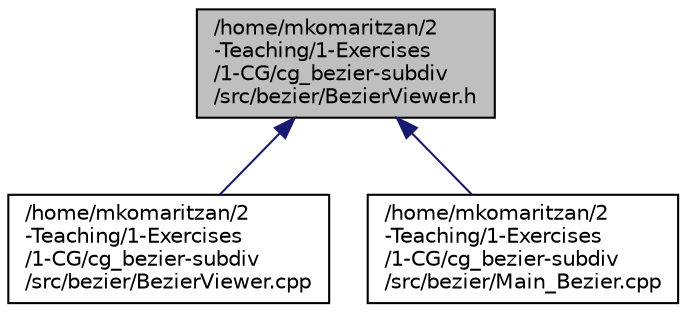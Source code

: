 digraph "/home/mkomaritzan/2-Teaching/1-Exercises/1-CG/cg_bezier-subdiv/src/bezier/BezierViewer.h"
{
  edge [fontname="Helvetica",fontsize="10",labelfontname="Helvetica",labelfontsize="10"];
  node [fontname="Helvetica",fontsize="10",shape=record];
  Node9 [label="/home/mkomaritzan/2\l-Teaching/1-Exercises\l/1-CG/cg_bezier-subdiv\l/src/bezier/BezierViewer.h",height=0.2,width=0.4,color="black", fillcolor="grey75", style="filled", fontcolor="black"];
  Node9 -> Node10 [dir="back",color="midnightblue",fontsize="10",style="solid",fontname="Helvetica"];
  Node10 [label="/home/mkomaritzan/2\l-Teaching/1-Exercises\l/1-CG/cg_bezier-subdiv\l/src/bezier/BezierViewer.cpp",height=0.2,width=0.4,color="black", fillcolor="white", style="filled",URL="$BezierViewer_8cpp.html"];
  Node9 -> Node11 [dir="back",color="midnightblue",fontsize="10",style="solid",fontname="Helvetica"];
  Node11 [label="/home/mkomaritzan/2\l-Teaching/1-Exercises\l/1-CG/cg_bezier-subdiv\l/src/bezier/Main_Bezier.cpp",height=0.2,width=0.4,color="black", fillcolor="white", style="filled",URL="$Main__Bezier_8cpp.html"];
}
